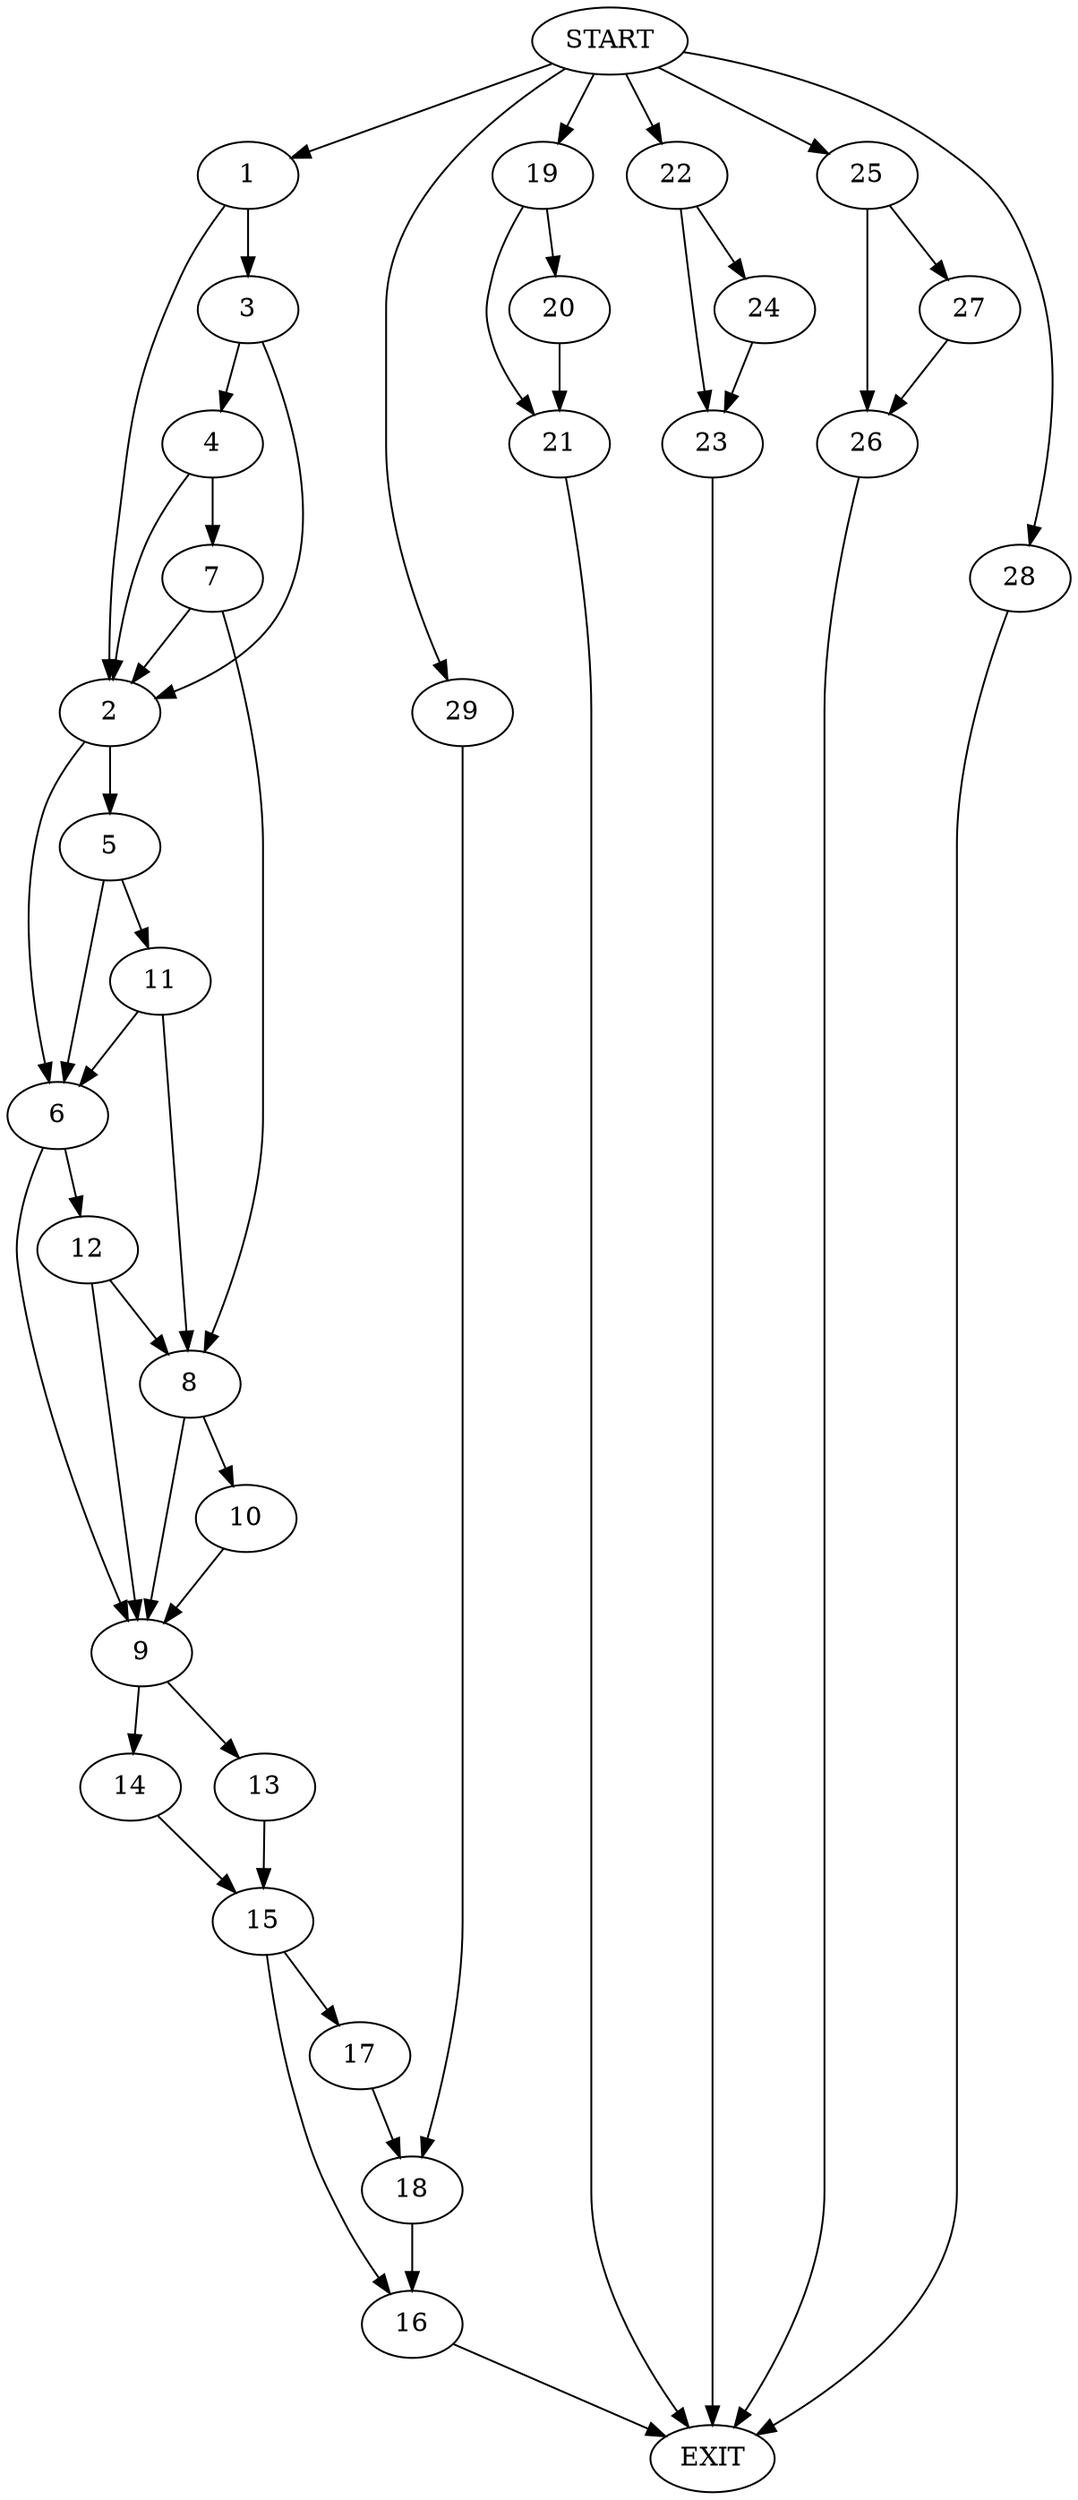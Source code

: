digraph {
0 [label="START"]
30 [label="EXIT"]
0 -> 1
1 -> 2
1 -> 3
3 -> 2
3 -> 4
2 -> 5
2 -> 6
4 -> 2
4 -> 7
7 -> 8
7 -> 2
8 -> 9
8 -> 10
5 -> 11
5 -> 6
6 -> 9
6 -> 12
11 -> 8
11 -> 6
9 -> 13
9 -> 14
12 -> 8
12 -> 9
10 -> 9
13 -> 15
14 -> 15
15 -> 16
15 -> 17
17 -> 18
16 -> 30
0 -> 19
19 -> 20
19 -> 21
21 -> 30
20 -> 21
0 -> 22
22 -> 23
22 -> 24
23 -> 30
24 -> 23
0 -> 25
25 -> 26
25 -> 27
27 -> 26
26 -> 30
0 -> 28
28 -> 30
18 -> 16
0 -> 29
29 -> 18
}
